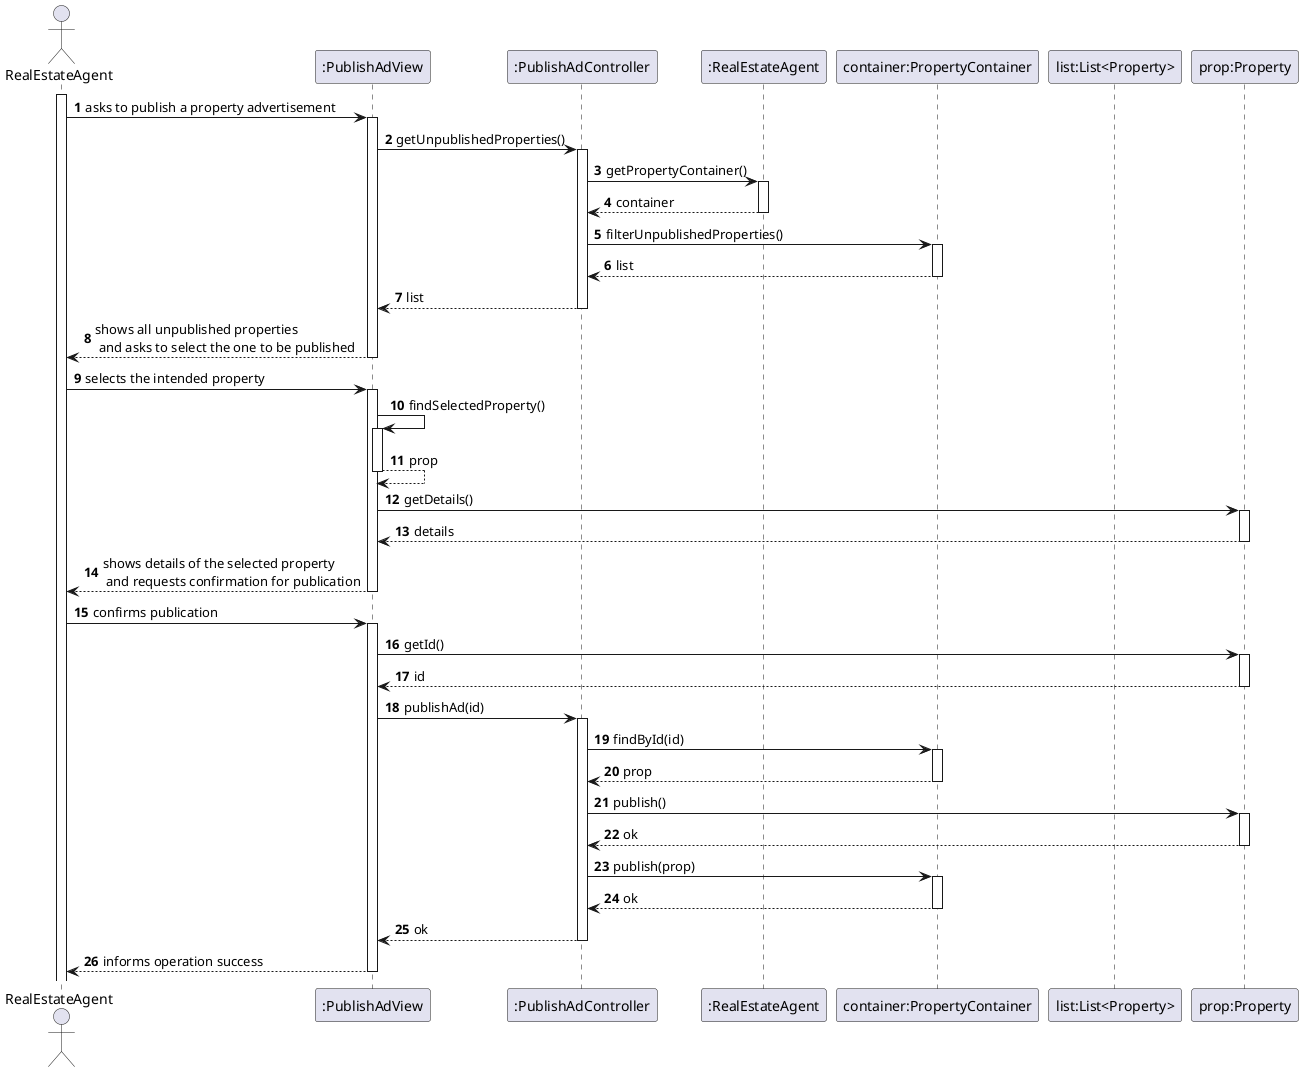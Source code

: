 @startuml
'https://plantuml.com/sequence-diagram

autoactivate on
autonumber

actor "RealEstateAgent" as User
participant ":PublishAdView" as System
participant ":PublishAdController" as Ctrl
participant ":RealEstateAgent" as Agent
participant "container:PropertyContainer" as Container
participant "list:List<Property>" as List
participant "prop:Property" as Property

activate User

User -> System: asks to publish a property advertisement
System -> Ctrl: getUnpublishedProperties()
Ctrl -> Agent: getPropertyContainer()
Agent --> Ctrl: container
Ctrl -> Container: filterUnpublishedProperties()
Container --> Ctrl: list
Ctrl --> System: list
System --> User: shows all unpublished properties \n and asks to select the one to be published

User -> System: selects the intended property
System -> System: findSelectedProperty()
System --> System: prop
System -> Property: getDetails()
Property --> System: details
System --> User: shows details of the selected property \n and requests confirmation for publication

User -> System: confirms publication
System -> Property: getId()
Property --> System: id
System -> Ctrl: publishAd(id)
Ctrl -> Container: findById(id)
Container --> Ctrl: prop
Ctrl -> Property: publish()
Property --> Ctrl: ok
Ctrl -> Container: publish(prop)
Container --> Ctrl: ok
Ctrl --> System: ok
System --> User: informs operation success

@enduml

